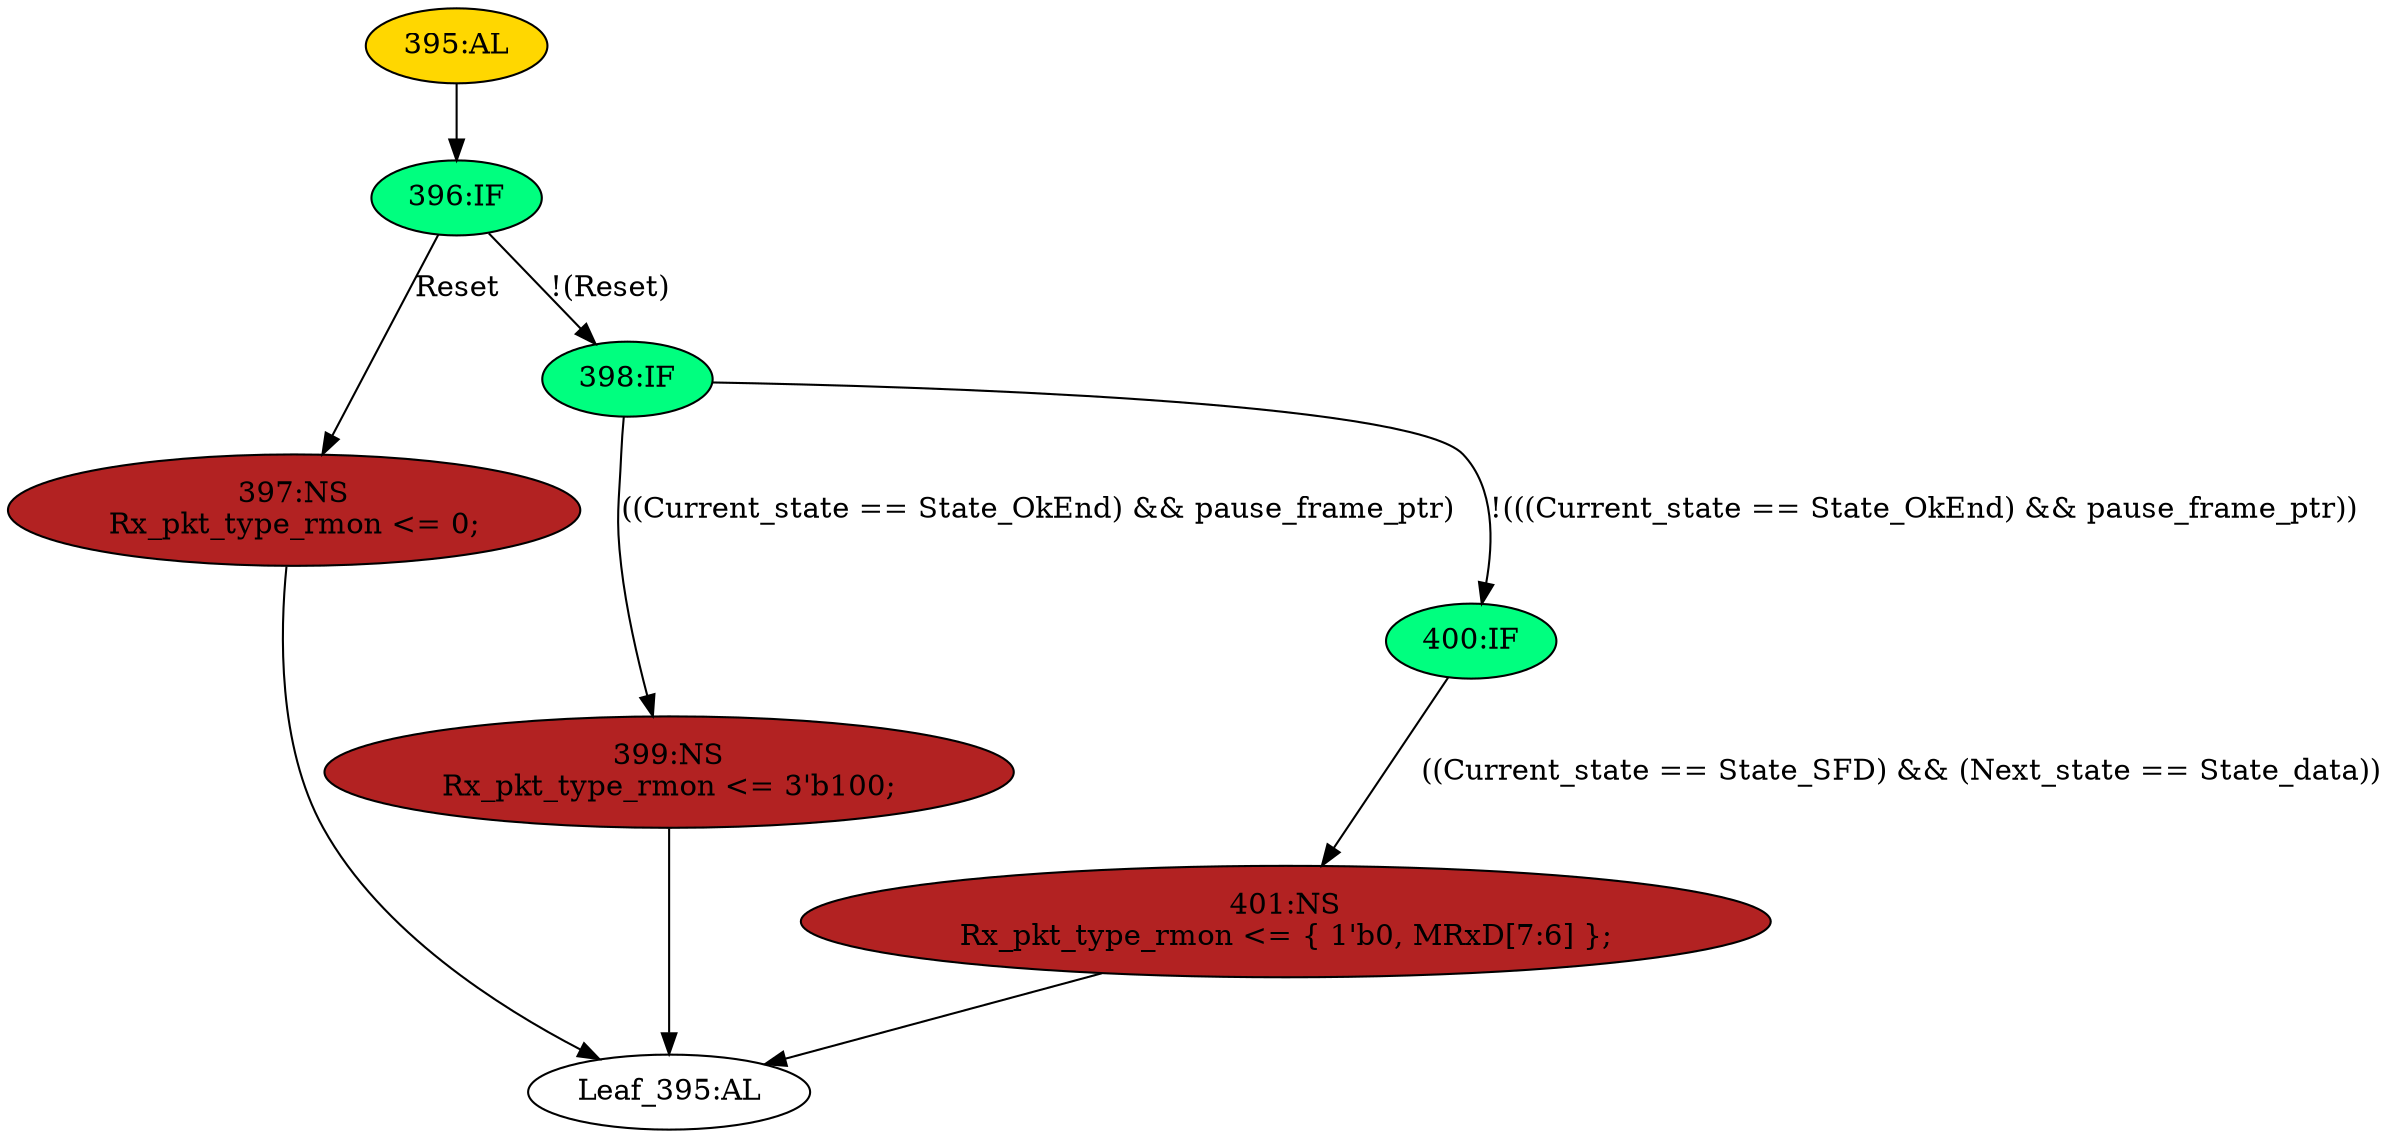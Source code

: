 strict digraph "" {
	node [label="\N"];
	"395:AL"	 [ast="<pyverilog.vparser.ast.Always object at 0x7fbb473cf350>",
		clk_sens=True,
		fillcolor=gold,
		label="395:AL",
		sens="['Clk', 'Reset']",
		statements="[]",
		style=filled,
		typ=Always,
		use_var="['pause_frame_ptr', 'Reset', 'State_OkEnd', 'Current_state', 'State_data', 'MRxD', 'State_SFD', 'Next_state']"];
	"396:IF"	 [ast="<pyverilog.vparser.ast.IfStatement object at 0x7fbb473cf4d0>",
		fillcolor=springgreen,
		label="396:IF",
		statements="[]",
		style=filled,
		typ=IfStatement];
	"395:AL" -> "396:IF"	 [cond="[]",
		lineno=None];
	"399:NS"	 [ast="<pyverilog.vparser.ast.NonblockingSubstitution object at 0x7fbb473cfa10>",
		fillcolor=firebrick,
		label="399:NS
Rx_pkt_type_rmon <= 3'b100;",
		statements="[<pyverilog.vparser.ast.NonblockingSubstitution object at 0x7fbb473cfa10>]",
		style=filled,
		typ=NonblockingSubstitution];
	"Leaf_395:AL"	 [def_var="['Rx_pkt_type_rmon']",
		label="Leaf_395:AL"];
	"399:NS" -> "Leaf_395:AL"	 [cond="[]",
		lineno=None];
	"397:NS"	 [ast="<pyverilog.vparser.ast.NonblockingSubstitution object at 0x7fbb473cfcd0>",
		fillcolor=firebrick,
		label="397:NS
Rx_pkt_type_rmon <= 0;",
		statements="[<pyverilog.vparser.ast.NonblockingSubstitution object at 0x7fbb473cfcd0>]",
		style=filled,
		typ=NonblockingSubstitution];
	"396:IF" -> "397:NS"	 [cond="['Reset']",
		label=Reset,
		lineno=396];
	"398:IF"	 [ast="<pyverilog.vparser.ast.IfStatement object at 0x7fbb473cf510>",
		fillcolor=springgreen,
		label="398:IF",
		statements="[]",
		style=filled,
		typ=IfStatement];
	"396:IF" -> "398:IF"	 [cond="['Reset']",
		label="!(Reset)",
		lineno=396];
	"401:NS"	 [ast="<pyverilog.vparser.ast.NonblockingSubstitution object at 0x7fbb473cf590>",
		fillcolor=firebrick,
		label="401:NS
Rx_pkt_type_rmon <= { 1'b0, MRxD[7:6] };",
		statements="[<pyverilog.vparser.ast.NonblockingSubstitution object at 0x7fbb473cf590>]",
		style=filled,
		typ=NonblockingSubstitution];
	"401:NS" -> "Leaf_395:AL"	 [cond="[]",
		lineno=None];
	"397:NS" -> "Leaf_395:AL"	 [cond="[]",
		lineno=None];
	"400:IF"	 [ast="<pyverilog.vparser.ast.IfStatement object at 0x7fbb473cf550>",
		fillcolor=springgreen,
		label="400:IF",
		statements="[]",
		style=filled,
		typ=IfStatement];
	"400:IF" -> "401:NS"	 [cond="['Current_state', 'State_SFD', 'Next_state', 'State_data']",
		label="((Current_state == State_SFD) && (Next_state == State_data))",
		lineno=400];
	"398:IF" -> "399:NS"	 [cond="['Current_state', 'State_OkEnd', 'pause_frame_ptr']",
		label="((Current_state == State_OkEnd) && pause_frame_ptr)",
		lineno=398];
	"398:IF" -> "400:IF"	 [cond="['Current_state', 'State_OkEnd', 'pause_frame_ptr']",
		label="!(((Current_state == State_OkEnd) && pause_frame_ptr))",
		lineno=398];
}

